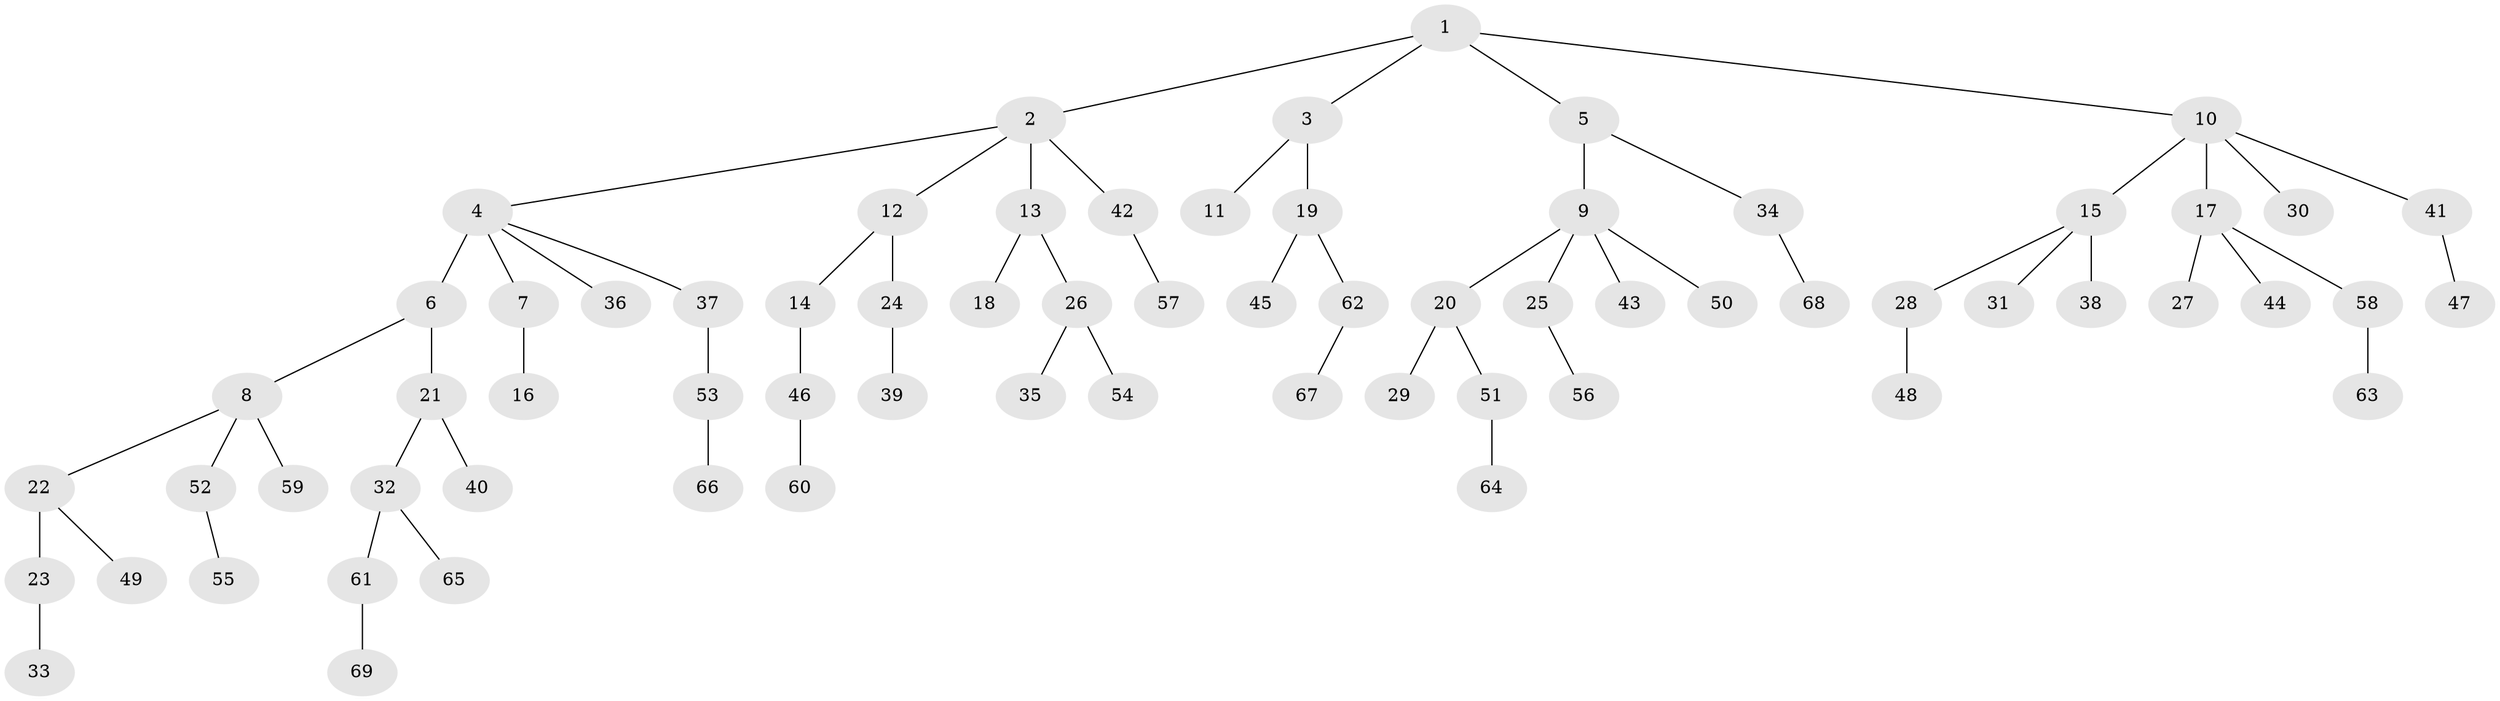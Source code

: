 // original degree distribution, {5: 0.015267175572519083, 6: 0.015267175572519083, 4: 0.06870229007633588, 9: 0.007633587786259542, 3: 0.16030534351145037, 2: 0.2595419847328244, 1: 0.4732824427480916}
// Generated by graph-tools (version 1.1) at 2025/37/03/09/25 02:37:09]
// undirected, 69 vertices, 68 edges
graph export_dot {
graph [start="1"]
  node [color=gray90,style=filled];
  1;
  2;
  3;
  4;
  5;
  6;
  7;
  8;
  9;
  10;
  11;
  12;
  13;
  14;
  15;
  16;
  17;
  18;
  19;
  20;
  21;
  22;
  23;
  24;
  25;
  26;
  27;
  28;
  29;
  30;
  31;
  32;
  33;
  34;
  35;
  36;
  37;
  38;
  39;
  40;
  41;
  42;
  43;
  44;
  45;
  46;
  47;
  48;
  49;
  50;
  51;
  52;
  53;
  54;
  55;
  56;
  57;
  58;
  59;
  60;
  61;
  62;
  63;
  64;
  65;
  66;
  67;
  68;
  69;
  1 -- 2 [weight=1.0];
  1 -- 3 [weight=1.0];
  1 -- 5 [weight=1.0];
  1 -- 10 [weight=1.0];
  2 -- 4 [weight=1.0];
  2 -- 12 [weight=1.0];
  2 -- 13 [weight=1.0];
  2 -- 42 [weight=1.0];
  3 -- 11 [weight=1.0];
  3 -- 19 [weight=1.0];
  4 -- 6 [weight=4.0];
  4 -- 7 [weight=1.0];
  4 -- 36 [weight=1.0];
  4 -- 37 [weight=1.0];
  5 -- 9 [weight=1.0];
  5 -- 34 [weight=1.0];
  6 -- 8 [weight=1.0];
  6 -- 21 [weight=1.0];
  7 -- 16 [weight=3.0];
  8 -- 22 [weight=1.0];
  8 -- 52 [weight=1.0];
  8 -- 59 [weight=1.0];
  9 -- 20 [weight=1.0];
  9 -- 25 [weight=1.0];
  9 -- 43 [weight=1.0];
  9 -- 50 [weight=1.0];
  10 -- 15 [weight=1.0];
  10 -- 17 [weight=1.0];
  10 -- 30 [weight=1.0];
  10 -- 41 [weight=1.0];
  12 -- 14 [weight=1.0];
  12 -- 24 [weight=1.0];
  13 -- 18 [weight=1.0];
  13 -- 26 [weight=1.0];
  14 -- 46 [weight=1.0];
  15 -- 28 [weight=1.0];
  15 -- 31 [weight=1.0];
  15 -- 38 [weight=2.0];
  17 -- 27 [weight=1.0];
  17 -- 44 [weight=1.0];
  17 -- 58 [weight=1.0];
  19 -- 45 [weight=2.0];
  19 -- 62 [weight=1.0];
  20 -- 29 [weight=1.0];
  20 -- 51 [weight=1.0];
  21 -- 32 [weight=1.0];
  21 -- 40 [weight=2.0];
  22 -- 23 [weight=2.0];
  22 -- 49 [weight=1.0];
  23 -- 33 [weight=1.0];
  24 -- 39 [weight=1.0];
  25 -- 56 [weight=1.0];
  26 -- 35 [weight=1.0];
  26 -- 54 [weight=1.0];
  28 -- 48 [weight=1.0];
  32 -- 61 [weight=1.0];
  32 -- 65 [weight=1.0];
  34 -- 68 [weight=1.0];
  37 -- 53 [weight=1.0];
  41 -- 47 [weight=1.0];
  42 -- 57 [weight=1.0];
  46 -- 60 [weight=1.0];
  51 -- 64 [weight=2.0];
  52 -- 55 [weight=1.0];
  53 -- 66 [weight=1.0];
  58 -- 63 [weight=1.0];
  61 -- 69 [weight=1.0];
  62 -- 67 [weight=1.0];
}
